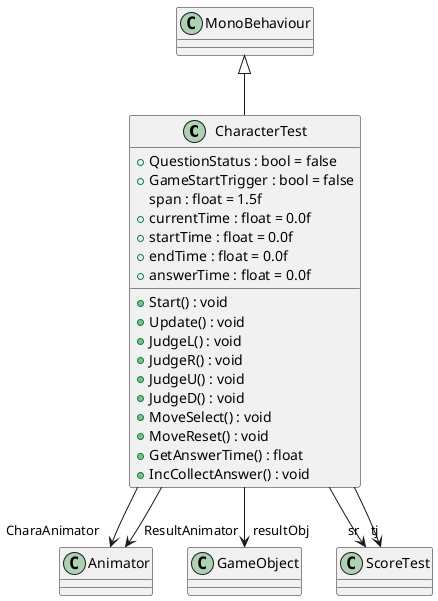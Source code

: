 @startuml
class CharacterTest {
    + QuestionStatus : bool = false
    + GameStartTrigger : bool = false
    span : float = 1.5f
    + currentTime : float = 0.0f
    + startTime : float = 0.0f
    + endTime : float = 0.0f
    + answerTime : float = 0.0f
    + Start() : void
    + Update() : void
    + JudgeL() : void
    + JudgeR() : void
    + JudgeU() : void
    + JudgeD() : void
    + MoveSelect() : void
    + MoveReset() : void
    + GetAnswerTime() : float
    + IncCollectAnswer() : void
}
MonoBehaviour <|-- CharacterTest
CharacterTest --> "CharaAnimator" Animator
CharacterTest --> "ResultAnimator" Animator
CharacterTest --> "resultObj" GameObject
CharacterTest --> "sr" ScoreTest
CharacterTest --> "tj" ScoreTest
@enduml

